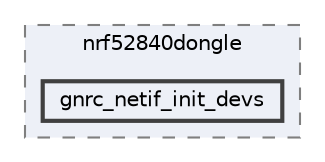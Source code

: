 digraph "/home/mj/Desktop/IoT-Chat-Digitalization/Dongle/gnrc_border_router/bin/nrf52840dongle/gnrc_netif_init_devs"
{
 // LATEX_PDF_SIZE
  bgcolor="transparent";
  edge [fontname=Helvetica,fontsize=10,labelfontname=Helvetica,labelfontsize=10];
  node [fontname=Helvetica,fontsize=10,shape=box,height=0.2,width=0.4];
  compound=true
  subgraph clusterdir_9941f7556d96a0e17fefe82cd217bc3a {
    graph [ bgcolor="#edf0f7", pencolor="grey50", label="nrf52840dongle", fontname=Helvetica,fontsize=10 style="filled,dashed", URL="dir_9941f7556d96a0e17fefe82cd217bc3a.html",tooltip=""]
  dir_5040bb880258b2192433ad81100a63a9 [label="gnrc_netif_init_devs", fillcolor="#edf0f7", color="grey25", style="filled,bold", URL="dir_5040bb880258b2192433ad81100a63a9.html",tooltip=""];
  }
}
